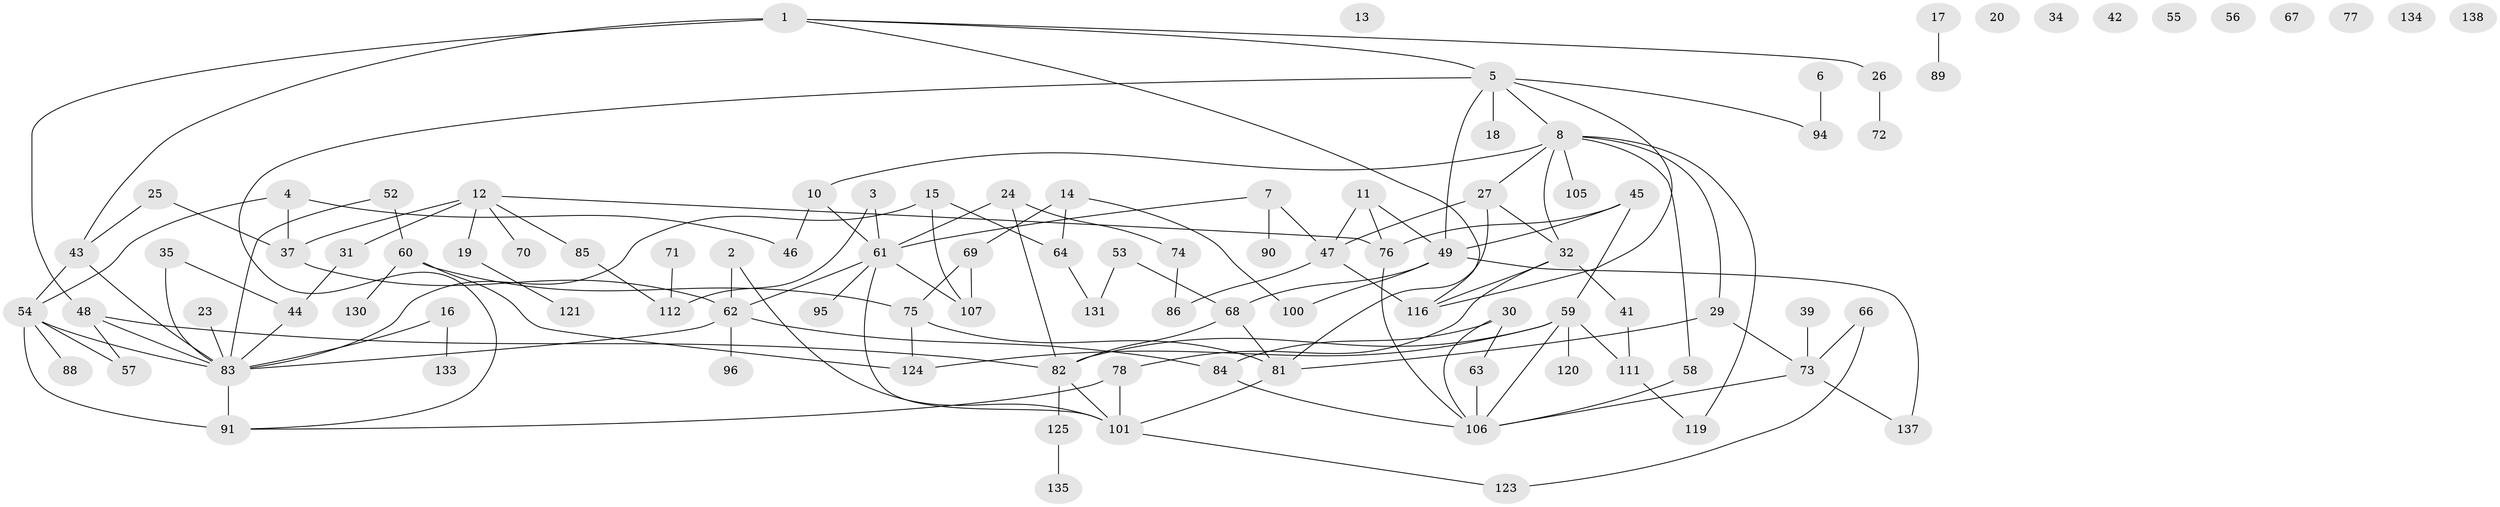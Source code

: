 // Generated by graph-tools (version 1.1) at 2025/23/03/03/25 07:23:28]
// undirected, 101 vertices, 138 edges
graph export_dot {
graph [start="1"]
  node [color=gray90,style=filled];
  1;
  2;
  3;
  4 [super="+50"];
  5 [super="+9"];
  6;
  7;
  8 [super="+109"];
  10 [super="+33"];
  11;
  12 [super="+21"];
  13;
  14 [super="+36"];
  15 [super="+22"];
  16 [super="+28"];
  17;
  18;
  19;
  20;
  23;
  24;
  25;
  26 [super="+38"];
  27 [super="+118"];
  29;
  30 [super="+97"];
  31;
  32 [super="+65"];
  34;
  35;
  37 [super="+40"];
  39;
  41 [super="+87"];
  42;
  43 [super="+140"];
  44 [super="+79"];
  45 [super="+102"];
  46 [super="+51"];
  47 [super="+98"];
  48 [super="+93"];
  49 [super="+99"];
  52;
  53;
  54 [super="+117"];
  55;
  56;
  57 [super="+92"];
  58;
  59 [super="+110"];
  60 [super="+127"];
  61 [super="+128"];
  62 [super="+122"];
  63 [super="+104"];
  64;
  66;
  67;
  68 [super="+141"];
  69;
  70;
  71;
  72;
  73 [super="+114"];
  74;
  75 [super="+80"];
  76;
  77;
  78;
  81 [super="+103"];
  82 [super="+115"];
  83 [super="+108"];
  84;
  85;
  86;
  88;
  89;
  90;
  91 [super="+113"];
  94;
  95;
  96;
  100;
  101 [super="+139"];
  105 [super="+132"];
  106 [super="+136"];
  107;
  111 [super="+126"];
  112 [super="+129"];
  116 [super="+142"];
  119;
  120;
  121;
  123;
  124;
  125;
  130;
  131;
  133;
  134;
  135;
  137;
  138;
  1 -- 26;
  1 -- 43 [weight=2];
  1 -- 48;
  1 -- 5;
  1 -- 116;
  2 -- 101;
  2 -- 62;
  3 -- 112;
  3 -- 61;
  4 -- 54;
  4 -- 37;
  4 -- 46;
  5 -- 18;
  5 -- 49;
  5 -- 91;
  5 -- 94;
  5 -- 8;
  5 -- 116;
  6 -- 94;
  7 -- 47;
  7 -- 90;
  7 -- 61;
  8 -- 32;
  8 -- 58;
  8 -- 119;
  8 -- 10;
  8 -- 27;
  8 -- 29;
  8 -- 105;
  10 -- 61;
  10 -- 46;
  11 -- 47;
  11 -- 76;
  11 -- 49;
  12 -- 76;
  12 -- 85;
  12 -- 19;
  12 -- 37;
  12 -- 70;
  12 -- 31;
  14 -- 69;
  14 -- 64;
  14 -- 100;
  15 -- 64;
  15 -- 107;
  15 -- 83;
  16 -- 133;
  16 -- 83;
  17 -- 89;
  19 -- 121;
  23 -- 83;
  24 -- 61;
  24 -- 74;
  24 -- 82;
  25 -- 37;
  25 -- 43;
  26 -- 72;
  27 -- 32;
  27 -- 81;
  27 -- 47;
  29 -- 81;
  29 -- 73;
  30 -- 63;
  30 -- 84;
  30 -- 106;
  31 -- 44;
  32 -- 41;
  32 -- 78;
  32 -- 116;
  35 -- 83;
  35 -- 44;
  37 -- 62;
  39 -- 73;
  41 -- 111;
  43 -- 83;
  43 -- 54;
  44 -- 83;
  45 -- 49;
  45 -- 76;
  45 -- 59;
  47 -- 116;
  47 -- 86;
  48 -- 57;
  48 -- 82;
  48 -- 83;
  49 -- 100;
  49 -- 68;
  49 -- 137;
  52 -- 60;
  52 -- 83;
  53 -- 131;
  53 -- 68;
  54 -- 91 [weight=2];
  54 -- 57;
  54 -- 88;
  54 -- 83;
  58 -- 106;
  59 -- 111;
  59 -- 124;
  59 -- 82;
  59 -- 120;
  59 -- 106;
  60 -- 124;
  60 -- 130;
  60 -- 75;
  61 -- 95;
  61 -- 101;
  61 -- 107;
  61 -- 62;
  62 -- 96;
  62 -- 83;
  62 -- 84;
  63 -- 106;
  64 -- 131;
  66 -- 123;
  66 -- 73;
  68 -- 81;
  68 -- 82;
  69 -- 107;
  69 -- 75;
  71 -- 112;
  73 -- 106;
  73 -- 137;
  74 -- 86;
  75 -- 124;
  75 -- 81;
  76 -- 106;
  78 -- 91;
  78 -- 101;
  81 -- 101;
  82 -- 125;
  82 -- 101;
  83 -- 91;
  84 -- 106;
  85 -- 112;
  101 -- 123;
  111 -- 119;
  125 -- 135;
}
